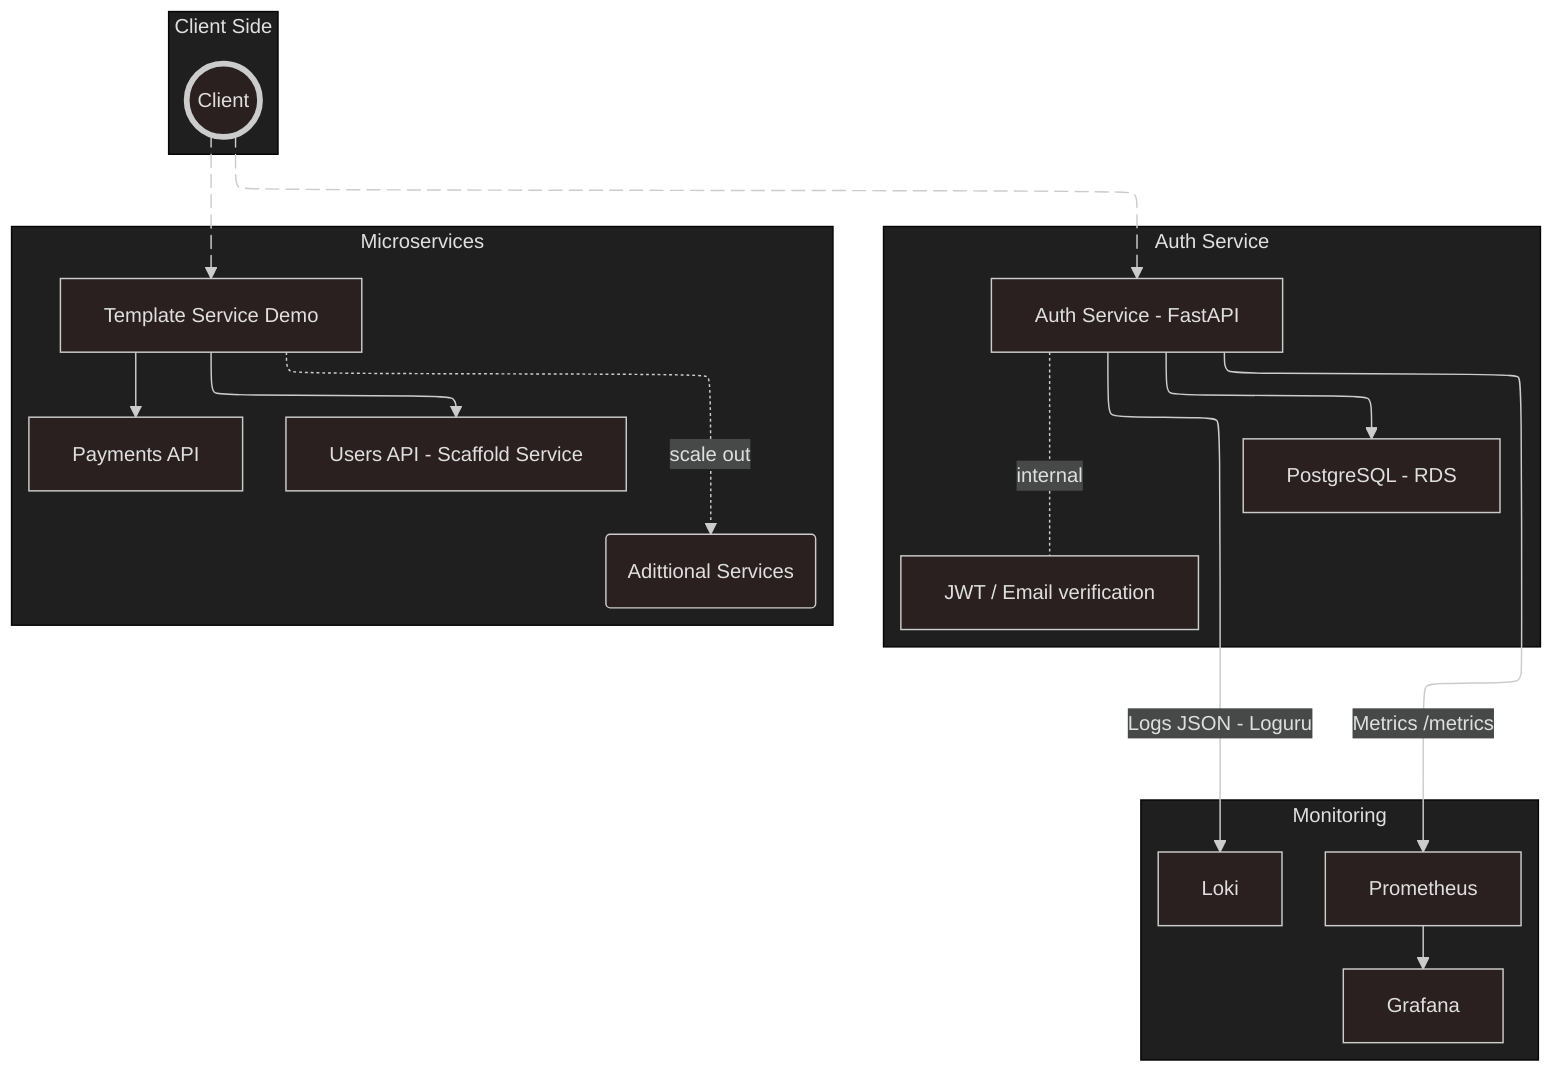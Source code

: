 ---
config:
  theme: neo-dark
  layout: elk
---
flowchart TD
 subgraph client_side["Client Side"]
        Client(("Client"))
  end
 subgraph auth_service["Auth Service"]
        Auth["Auth Service - FastAPI"]
        DB["PostgreSQL - RDS"]
        JWT["JWT / Email verification"]
  end
 subgraph monitoring["Monitoring"]
        Loki["Loki"]
        Prom["Prometheus"]
        Grafana["Grafana"]
  end
 subgraph microservices["Microservices"]
        TemplateSvc["Template Service Demo"]
        UsersAPI["Users API - Scaffold Service"]
        PaymentsAPI["Payments API"]
        More("Adittional Services")
  end
    Auth --> DB
    Auth -. internal .- JWT
    Prom --> Grafana
    Client L_Client_Auth_0@-.-> Auth
    Client L_Client_TemplateSvc_0@--> TemplateSvc
    Auth -- "Logs JSON - Loguru" --> Loki
    Auth -- Metrics /metrics --> Prom
    TemplateSvc --> UsersAPI & PaymentsAPI
    TemplateSvc -. scale out .-> More
    style Client stroke-width:4px,stroke-dasharray: 0
    L_Client_Auth_0@{ animation: slow } 
    L_Client_TemplateSvc_0@{ animation: slow }